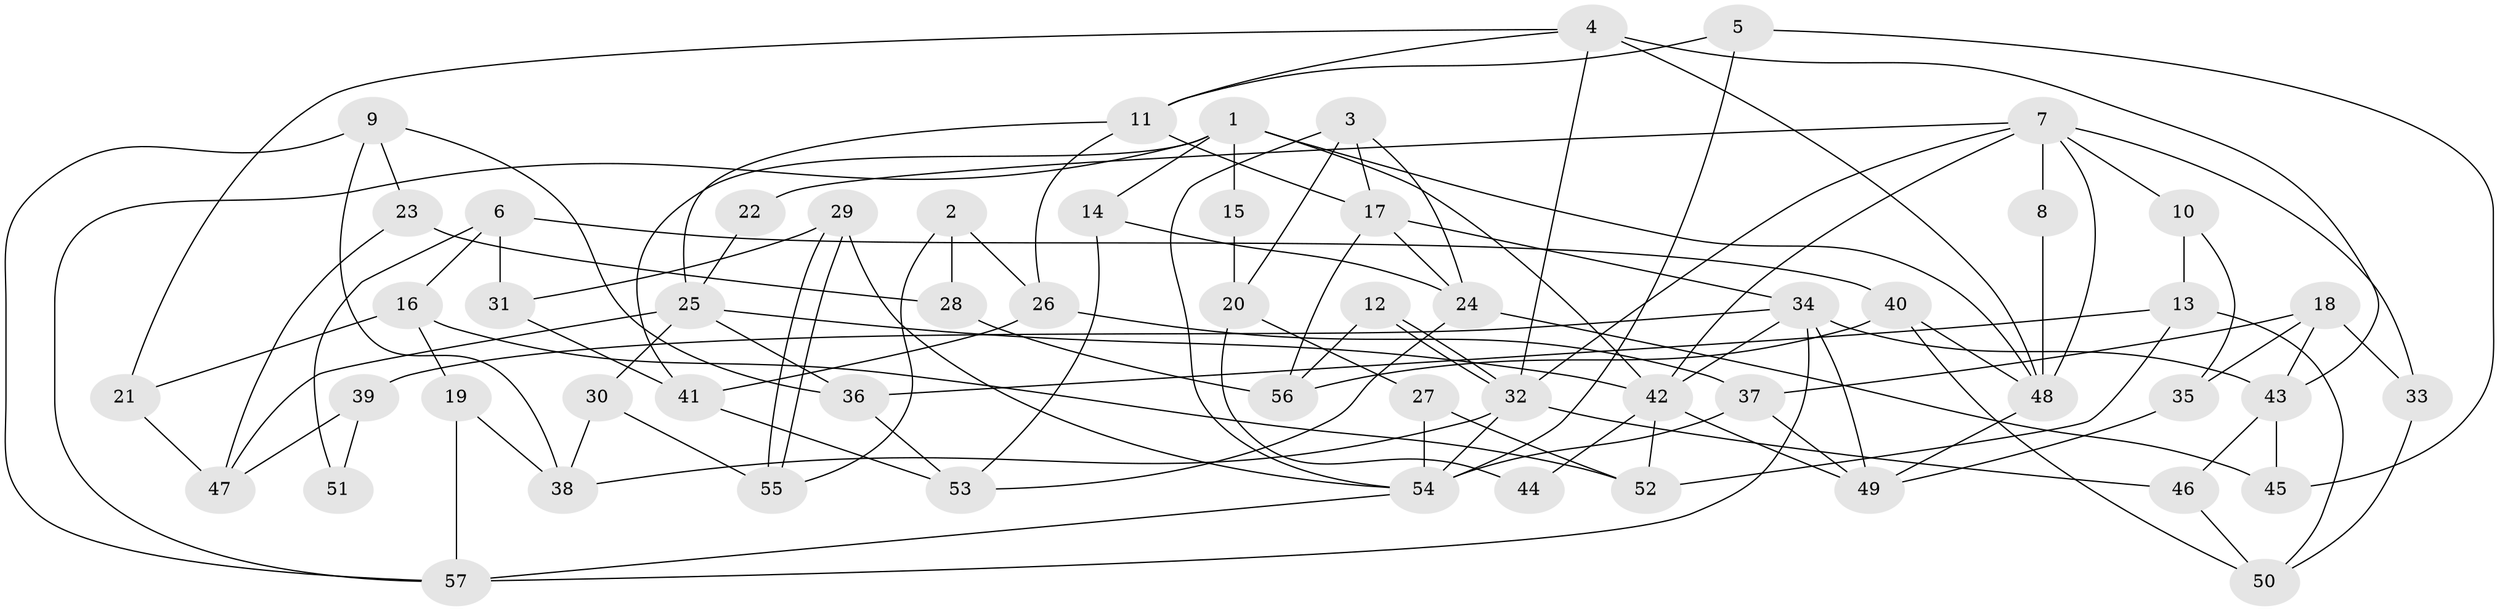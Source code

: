 // Generated by graph-tools (version 1.1) at 2025/02/03/09/25 03:02:01]
// undirected, 57 vertices, 114 edges
graph export_dot {
graph [start="1"]
  node [color=gray90,style=filled];
  1;
  2;
  3;
  4;
  5;
  6;
  7;
  8;
  9;
  10;
  11;
  12;
  13;
  14;
  15;
  16;
  17;
  18;
  19;
  20;
  21;
  22;
  23;
  24;
  25;
  26;
  27;
  28;
  29;
  30;
  31;
  32;
  33;
  34;
  35;
  36;
  37;
  38;
  39;
  40;
  41;
  42;
  43;
  44;
  45;
  46;
  47;
  48;
  49;
  50;
  51;
  52;
  53;
  54;
  55;
  56;
  57;
  1 -- 42;
  1 -- 48;
  1 -- 14;
  1 -- 15;
  1 -- 41;
  1 -- 57;
  2 -- 26;
  2 -- 28;
  2 -- 55;
  3 -- 17;
  3 -- 24;
  3 -- 20;
  3 -- 54;
  4 -- 32;
  4 -- 48;
  4 -- 11;
  4 -- 21;
  4 -- 43;
  5 -- 45;
  5 -- 11;
  5 -- 54;
  6 -- 31;
  6 -- 16;
  6 -- 40;
  6 -- 51;
  7 -- 42;
  7 -- 32;
  7 -- 8;
  7 -- 10;
  7 -- 22;
  7 -- 33;
  7 -- 48;
  8 -- 48;
  9 -- 57;
  9 -- 38;
  9 -- 23;
  9 -- 36;
  10 -- 35;
  10 -- 13;
  11 -- 17;
  11 -- 25;
  11 -- 26;
  12 -- 32;
  12 -- 32;
  12 -- 56;
  13 -- 36;
  13 -- 50;
  13 -- 52;
  14 -- 53;
  14 -- 24;
  15 -- 20;
  16 -- 19;
  16 -- 52;
  16 -- 21;
  17 -- 34;
  17 -- 24;
  17 -- 56;
  18 -- 33;
  18 -- 37;
  18 -- 35;
  18 -- 43;
  19 -- 57;
  19 -- 38;
  20 -- 27;
  20 -- 44;
  21 -- 47;
  22 -- 25;
  23 -- 47;
  23 -- 28;
  24 -- 53;
  24 -- 45;
  25 -- 42;
  25 -- 30;
  25 -- 36;
  25 -- 47;
  26 -- 37;
  26 -- 41;
  27 -- 52;
  27 -- 54;
  28 -- 56;
  29 -- 55;
  29 -- 55;
  29 -- 54;
  29 -- 31;
  30 -- 55;
  30 -- 38;
  31 -- 41;
  32 -- 54;
  32 -- 38;
  32 -- 46;
  33 -- 50;
  34 -- 43;
  34 -- 57;
  34 -- 39;
  34 -- 42;
  34 -- 49;
  35 -- 49;
  36 -- 53;
  37 -- 49;
  37 -- 54;
  39 -- 47;
  39 -- 51;
  40 -- 50;
  40 -- 48;
  40 -- 56;
  41 -- 53;
  42 -- 49;
  42 -- 44;
  42 -- 52;
  43 -- 45;
  43 -- 46;
  46 -- 50;
  48 -- 49;
  54 -- 57;
}
